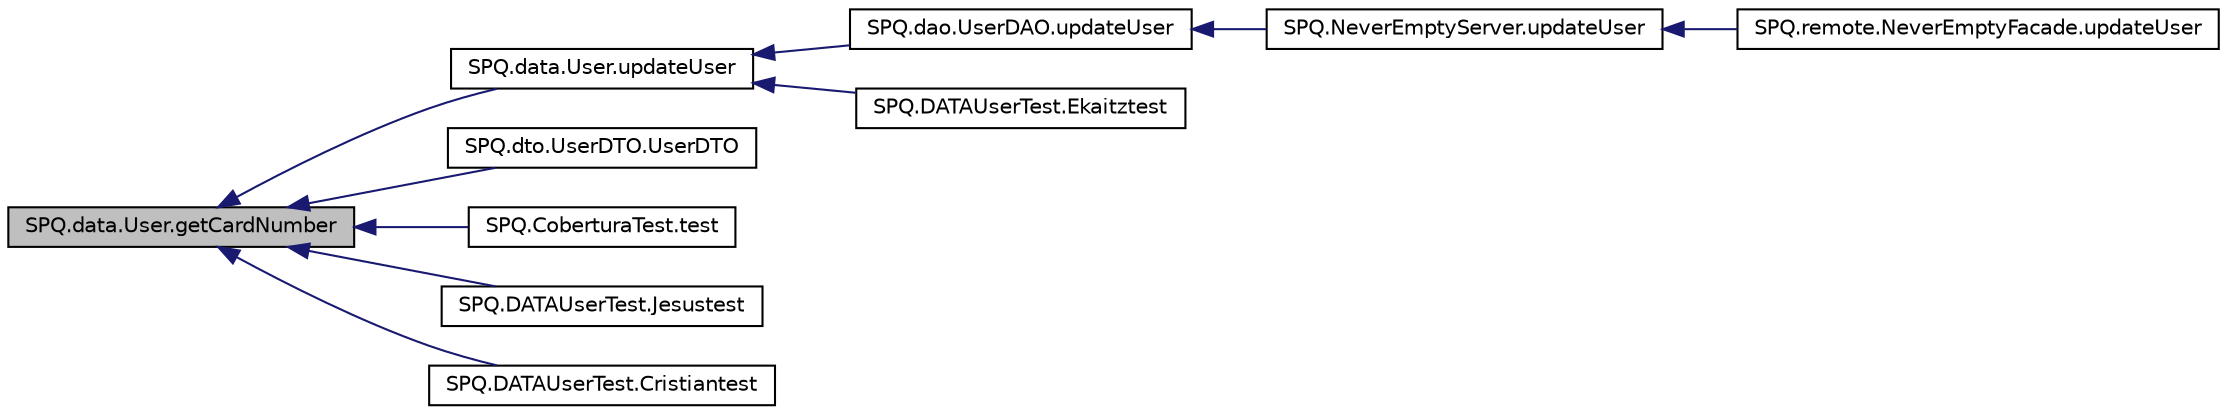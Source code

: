 digraph "SPQ.data.User.getCardNumber"
{
  edge [fontname="Helvetica",fontsize="10",labelfontname="Helvetica",labelfontsize="10"];
  node [fontname="Helvetica",fontsize="10",shape=record];
  rankdir="LR";
  Node43 [label="SPQ.data.User.getCardNumber",height=0.2,width=0.4,color="black", fillcolor="grey75", style="filled", fontcolor="black"];
  Node43 -> Node44 [dir="back",color="midnightblue",fontsize="10",style="solid"];
  Node44 [label="SPQ.data.User.updateUser",height=0.2,width=0.4,color="black", fillcolor="white", style="filled",URL="$class_s_p_q_1_1data_1_1_user.html#ac472400b9deed770cf6f3591dc9e2886"];
  Node44 -> Node45 [dir="back",color="midnightblue",fontsize="10",style="solid"];
  Node45 [label="SPQ.dao.UserDAO.updateUser",height=0.2,width=0.4,color="black", fillcolor="white", style="filled",URL="$class_s_p_q_1_1dao_1_1_user_d_a_o.html#a525b7db52aab94cfe24aeac14949504e"];
  Node45 -> Node46 [dir="back",color="midnightblue",fontsize="10",style="solid"];
  Node46 [label="SPQ.NeverEmptyServer.updateUser",height=0.2,width=0.4,color="black", fillcolor="white", style="filled",URL="$class_s_p_q_1_1_never_empty_server.html#ad39f95ea2309841407f7e8b9e1b9f664"];
  Node46 -> Node47 [dir="back",color="midnightblue",fontsize="10",style="solid"];
  Node47 [label="SPQ.remote.NeverEmptyFacade.updateUser",height=0.2,width=0.4,color="black", fillcolor="white", style="filled",URL="$class_s_p_q_1_1remote_1_1_never_empty_facade.html#a55ad685d3c176424a7f5f18e5ebe043b"];
  Node44 -> Node48 [dir="back",color="midnightblue",fontsize="10",style="solid"];
  Node48 [label="SPQ.DATAUserTest.Ekaitztest",height=0.2,width=0.4,color="black", fillcolor="white", style="filled",URL="$class_s_p_q_1_1_d_a_t_a_user_test.html#a04242b7156b6bb7828bd569de8027fad"];
  Node43 -> Node49 [dir="back",color="midnightblue",fontsize="10",style="solid"];
  Node49 [label="SPQ.dto.UserDTO.UserDTO",height=0.2,width=0.4,color="black", fillcolor="white", style="filled",URL="$class_s_p_q_1_1dto_1_1_user_d_t_o.html#a40cad7b1dea2117ed4cb0e69fdc6b929"];
  Node43 -> Node50 [dir="back",color="midnightblue",fontsize="10",style="solid"];
  Node50 [label="SPQ.CoberturaTest.test",height=0.2,width=0.4,color="black", fillcolor="white", style="filled",URL="$class_s_p_q_1_1_cobertura_test.html#a638bd1485fb908cc3a97cda6f4d8a857"];
  Node43 -> Node51 [dir="back",color="midnightblue",fontsize="10",style="solid"];
  Node51 [label="SPQ.DATAUserTest.Jesustest",height=0.2,width=0.4,color="black", fillcolor="white", style="filled",URL="$class_s_p_q_1_1_d_a_t_a_user_test.html#a29a15c9122a588e854a02c6c2fe1d203"];
  Node43 -> Node52 [dir="back",color="midnightblue",fontsize="10",style="solid"];
  Node52 [label="SPQ.DATAUserTest.Cristiantest",height=0.2,width=0.4,color="black", fillcolor="white", style="filled",URL="$class_s_p_q_1_1_d_a_t_a_user_test.html#a7defc94d9391e6721dee5c627f75e1fb"];
}
